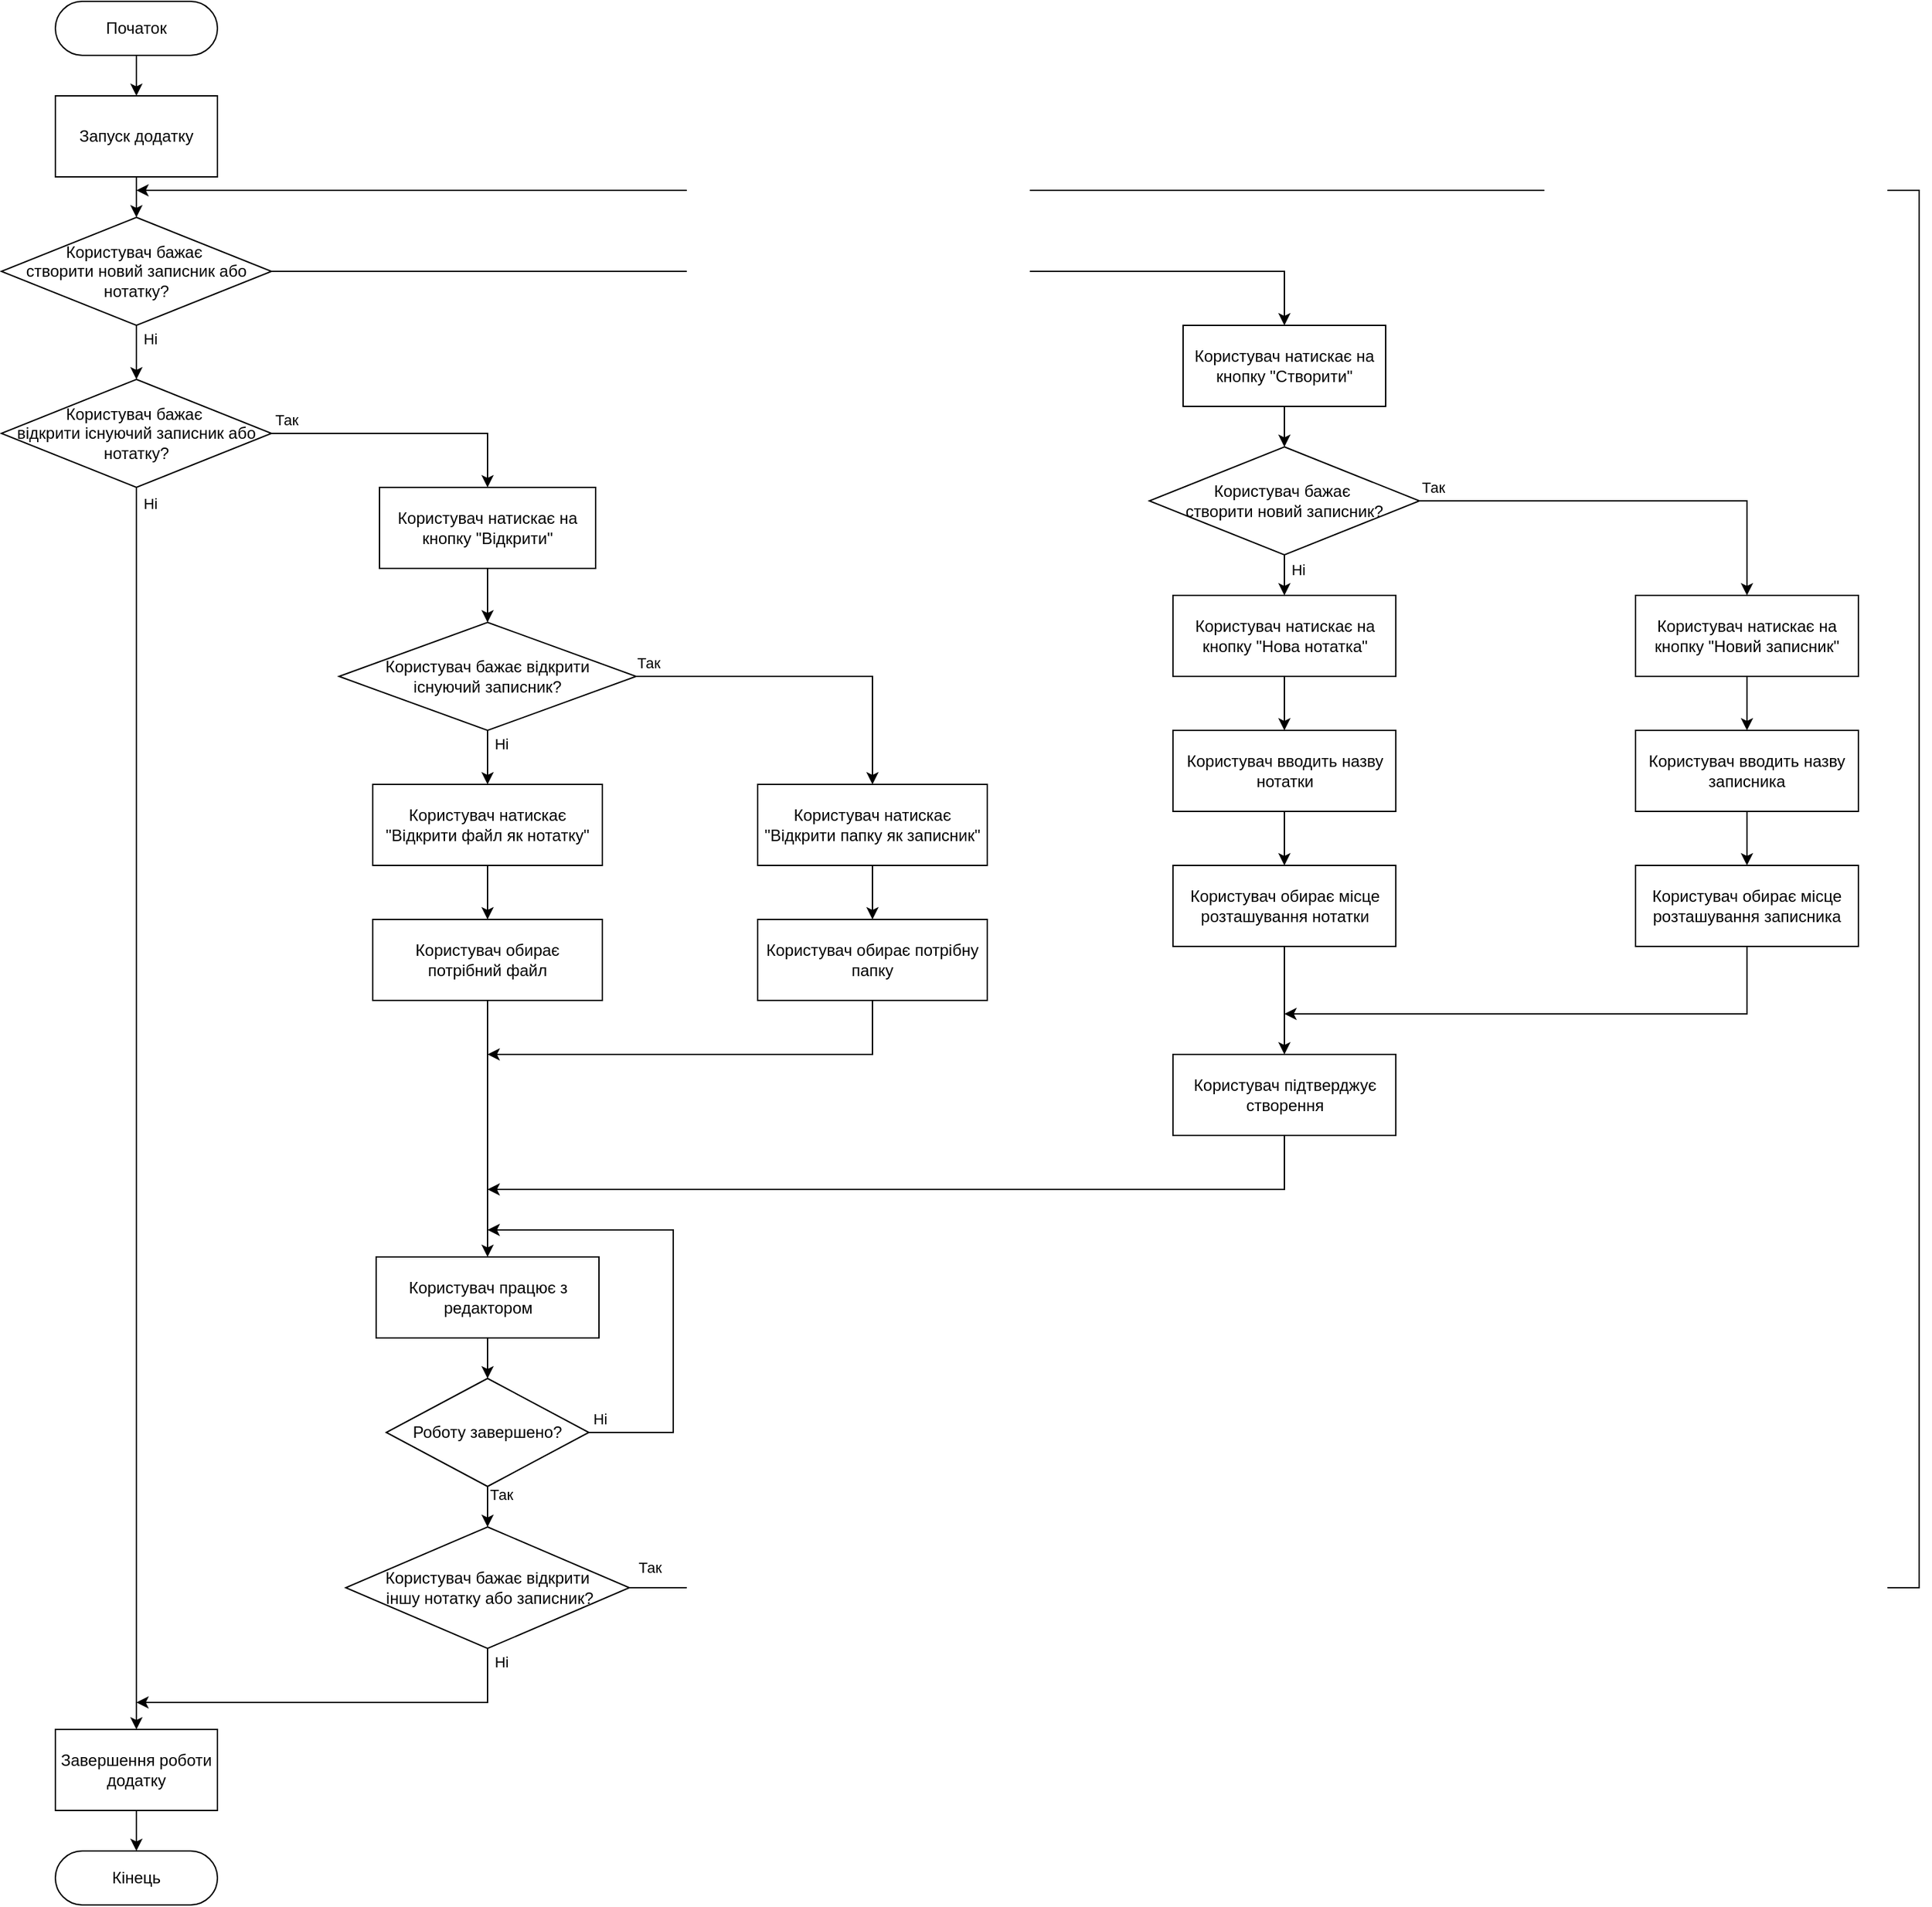 <mxfile version="24.7.7">
  <diagram name="Page-1" id="Ag_8sbpp-kL82JRSepO8">
    <mxGraphModel dx="1615" dy="857" grid="1" gridSize="10" guides="1" tooltips="1" connect="1" arrows="1" fold="1" page="1" pageScale="1" pageWidth="850" pageHeight="1100" math="0" shadow="0">
      <root>
        <mxCell id="0" />
        <mxCell id="1" parent="0" />
        <mxCell id="JePZ0B1ACnDFfTxIZQz5-25" value="" style="edgeStyle=orthogonalEdgeStyle;rounded=0;orthogonalLoop=1;jettySize=auto;html=1;" parent="1" source="JePZ0B1ACnDFfTxIZQz5-1" target="JePZ0B1ACnDFfTxIZQz5-5" edge="1">
          <mxGeometry relative="1" as="geometry" />
        </mxCell>
        <mxCell id="JePZ0B1ACnDFfTxIZQz5-1" value="Початок" style="rounded=1;whiteSpace=wrap;html=1;arcSize=50;" parent="1" vertex="1">
          <mxGeometry x="360" y="120" width="120" height="40" as="geometry" />
        </mxCell>
        <mxCell id="JePZ0B1ACnDFfTxIZQz5-2" value="Кінець" style="rounded=1;whiteSpace=wrap;html=1;arcSize=50;" parent="1" vertex="1">
          <mxGeometry x="360" y="1490" width="120" height="40" as="geometry" />
        </mxCell>
        <mxCell id="Md1Mmbe4wTRUkbsE_4f0-4" style="edgeStyle=orthogonalEdgeStyle;rounded=0;orthogonalLoop=1;jettySize=auto;html=1;entryX=0.5;entryY=0;entryDx=0;entryDy=0;" parent="1" source="JePZ0B1ACnDFfTxIZQz5-5" target="Md1Mmbe4wTRUkbsE_4f0-1" edge="1">
          <mxGeometry relative="1" as="geometry" />
        </mxCell>
        <mxCell id="JePZ0B1ACnDFfTxIZQz5-5" value="Запуск додатку" style="rounded=0;whiteSpace=wrap;html=1;" parent="1" vertex="1">
          <mxGeometry x="360" y="190" width="120" height="60" as="geometry" />
        </mxCell>
        <mxCell id="Md1Mmbe4wTRUkbsE_4f0-3" value="" style="edgeStyle=orthogonalEdgeStyle;rounded=0;orthogonalLoop=1;jettySize=auto;html=1;" parent="1" source="Md1Mmbe4wTRUkbsE_4f0-1" target="Md1Mmbe4wTRUkbsE_4f0-2" edge="1">
          <mxGeometry relative="1" as="geometry" />
        </mxCell>
        <mxCell id="Md1Mmbe4wTRUkbsE_4f0-5" value="Ні" style="edgeLabel;html=1;align=center;verticalAlign=middle;resizable=0;points=[];" parent="Md1Mmbe4wTRUkbsE_4f0-3" vertex="1" connectable="0">
          <mxGeometry x="-0.356" relative="1" as="geometry">
            <mxPoint x="10" y="-3" as="offset" />
          </mxGeometry>
        </mxCell>
        <mxCell id="Md1Mmbe4wTRUkbsE_4f0-12" style="edgeStyle=orthogonalEdgeStyle;rounded=0;orthogonalLoop=1;jettySize=auto;html=1;entryX=0.5;entryY=0;entryDx=0;entryDy=0;" parent="1" source="Md1Mmbe4wTRUkbsE_4f0-1" target="Md1Mmbe4wTRUkbsE_4f0-10" edge="1">
          <mxGeometry relative="1" as="geometry" />
        </mxCell>
        <mxCell id="Md1Mmbe4wTRUkbsE_4f0-1" value="Користувач бажає&amp;nbsp;&lt;div&gt;створити новий записник або нотатку?&lt;/div&gt;" style="rhombus;whiteSpace=wrap;html=1;" parent="1" vertex="1">
          <mxGeometry x="320" y="280" width="200" height="80" as="geometry" />
        </mxCell>
        <mxCell id="Md1Mmbe4wTRUkbsE_4f0-7" value="" style="edgeStyle=orthogonalEdgeStyle;rounded=0;orthogonalLoop=1;jettySize=auto;html=1;" parent="1" source="Md1Mmbe4wTRUkbsE_4f0-2" target="Md1Mmbe4wTRUkbsE_4f0-6" edge="1">
          <mxGeometry relative="1" as="geometry" />
        </mxCell>
        <mxCell id="Md1Mmbe4wTRUkbsE_4f0-9" value="Ні" style="edgeLabel;html=1;align=center;verticalAlign=middle;resizable=0;points=[];" parent="Md1Mmbe4wTRUkbsE_4f0-7" vertex="1" connectable="0">
          <mxGeometry x="-0.883" relative="1" as="geometry">
            <mxPoint x="10" y="-42" as="offset" />
          </mxGeometry>
        </mxCell>
        <mxCell id="Md1Mmbe4wTRUkbsE_4f0-43" value="" style="edgeStyle=orthogonalEdgeStyle;rounded=0;orthogonalLoop=1;jettySize=auto;html=1;" parent="1" source="Md1Mmbe4wTRUkbsE_4f0-2" target="Md1Mmbe4wTRUkbsE_4f0-42" edge="1">
          <mxGeometry relative="1" as="geometry">
            <Array as="points">
              <mxPoint x="680" y="440" />
            </Array>
          </mxGeometry>
        </mxCell>
        <mxCell id="Md1Mmbe4wTRUkbsE_4f0-61" value="Так" style="edgeLabel;html=1;align=center;verticalAlign=middle;resizable=0;points=[];" parent="Md1Mmbe4wTRUkbsE_4f0-43" vertex="1" connectable="0">
          <mxGeometry x="-0.896" y="-1" relative="1" as="geometry">
            <mxPoint y="-11" as="offset" />
          </mxGeometry>
        </mxCell>
        <mxCell id="Md1Mmbe4wTRUkbsE_4f0-2" value="Користувач бажає&amp;nbsp;&lt;div&gt;відкрити існуючий записник або нотатку?&lt;/div&gt;" style="rhombus;whiteSpace=wrap;html=1;" parent="1" vertex="1">
          <mxGeometry x="320" y="400" width="200" height="80" as="geometry" />
        </mxCell>
        <mxCell id="Md1Mmbe4wTRUkbsE_4f0-8" style="edgeStyle=orthogonalEdgeStyle;rounded=0;orthogonalLoop=1;jettySize=auto;html=1;entryX=0.5;entryY=0;entryDx=0;entryDy=0;" parent="1" source="Md1Mmbe4wTRUkbsE_4f0-6" target="JePZ0B1ACnDFfTxIZQz5-2" edge="1">
          <mxGeometry relative="1" as="geometry" />
        </mxCell>
        <mxCell id="Md1Mmbe4wTRUkbsE_4f0-6" value="Завершення роботи додатку" style="whiteSpace=wrap;html=1;" parent="1" vertex="1">
          <mxGeometry x="360" y="1400" width="120" height="60" as="geometry" />
        </mxCell>
        <mxCell id="Md1Mmbe4wTRUkbsE_4f0-15" style="edgeStyle=orthogonalEdgeStyle;rounded=0;orthogonalLoop=1;jettySize=auto;html=1;entryX=0.5;entryY=0;entryDx=0;entryDy=0;" parent="1" source="Md1Mmbe4wTRUkbsE_4f0-10" target="Md1Mmbe4wTRUkbsE_4f0-14" edge="1">
          <mxGeometry relative="1" as="geometry" />
        </mxCell>
        <mxCell id="Md1Mmbe4wTRUkbsE_4f0-10" value="Користувач натискає на кнопку &quot;Створити&quot;" style="whiteSpace=wrap;html=1;" parent="1" vertex="1">
          <mxGeometry x="1195" y="360" width="150" height="60" as="geometry" />
        </mxCell>
        <mxCell id="Md1Mmbe4wTRUkbsE_4f0-17" value="" style="edgeStyle=orthogonalEdgeStyle;rounded=0;orthogonalLoop=1;jettySize=auto;html=1;" parent="1" source="Md1Mmbe4wTRUkbsE_4f0-14" target="Md1Mmbe4wTRUkbsE_4f0-16" edge="1">
          <mxGeometry relative="1" as="geometry" />
        </mxCell>
        <mxCell id="Md1Mmbe4wTRUkbsE_4f0-62" value="Ні" style="edgeLabel;html=1;align=center;verticalAlign=middle;resizable=0;points=[];" parent="Md1Mmbe4wTRUkbsE_4f0-17" vertex="1" connectable="0">
          <mxGeometry x="-0.741" relative="1" as="geometry">
            <mxPoint x="10" y="4" as="offset" />
          </mxGeometry>
        </mxCell>
        <mxCell id="Md1Mmbe4wTRUkbsE_4f0-35" style="edgeStyle=orthogonalEdgeStyle;rounded=0;orthogonalLoop=1;jettySize=auto;html=1;entryX=0.5;entryY=0;entryDx=0;entryDy=0;" parent="1" source="Md1Mmbe4wTRUkbsE_4f0-14" target="Md1Mmbe4wTRUkbsE_4f0-36" edge="1">
          <mxGeometry relative="1" as="geometry">
            <mxPoint x="1630" y="550" as="targetPoint" />
          </mxGeometry>
        </mxCell>
        <mxCell id="Md1Mmbe4wTRUkbsE_4f0-63" value="Так" style="edgeLabel;html=1;align=center;verticalAlign=middle;resizable=0;points=[];" parent="Md1Mmbe4wTRUkbsE_4f0-35" vertex="1" connectable="0">
          <mxGeometry x="-0.904" y="1" relative="1" as="geometry">
            <mxPoint x="-5" y="-9" as="offset" />
          </mxGeometry>
        </mxCell>
        <mxCell id="Md1Mmbe4wTRUkbsE_4f0-14" value="Користувач бажає&amp;nbsp;&lt;div&gt;створити новий записник?&lt;/div&gt;" style="rhombus;whiteSpace=wrap;html=1;" parent="1" vertex="1">
          <mxGeometry x="1170" y="450" width="200" height="80" as="geometry" />
        </mxCell>
        <mxCell id="Md1Mmbe4wTRUkbsE_4f0-19" value="" style="edgeStyle=orthogonalEdgeStyle;rounded=0;orthogonalLoop=1;jettySize=auto;html=1;" parent="1" source="Md1Mmbe4wTRUkbsE_4f0-16" target="Md1Mmbe4wTRUkbsE_4f0-18" edge="1">
          <mxGeometry relative="1" as="geometry" />
        </mxCell>
        <mxCell id="Md1Mmbe4wTRUkbsE_4f0-16" value="Користувач натискає на кнопку &quot;Нова нотатка&quot;" style="whiteSpace=wrap;html=1;" parent="1" vertex="1">
          <mxGeometry x="1187.5" y="560" width="165" height="60" as="geometry" />
        </mxCell>
        <mxCell id="Md1Mmbe4wTRUkbsE_4f0-22" value="" style="edgeStyle=orthogonalEdgeStyle;rounded=0;orthogonalLoop=1;jettySize=auto;html=1;" parent="1" source="Md1Mmbe4wTRUkbsE_4f0-18" target="Md1Mmbe4wTRUkbsE_4f0-21" edge="1">
          <mxGeometry relative="1" as="geometry" />
        </mxCell>
        <mxCell id="Md1Mmbe4wTRUkbsE_4f0-18" value="Користувач вводить назву нотатки" style="whiteSpace=wrap;html=1;" parent="1" vertex="1">
          <mxGeometry x="1187.5" y="660" width="165" height="60" as="geometry" />
        </mxCell>
        <mxCell id="Md1Mmbe4wTRUkbsE_4f0-24" value="" style="edgeStyle=orthogonalEdgeStyle;rounded=0;orthogonalLoop=1;jettySize=auto;html=1;" parent="1" source="Md1Mmbe4wTRUkbsE_4f0-21" target="Md1Mmbe4wTRUkbsE_4f0-23" edge="1">
          <mxGeometry relative="1" as="geometry" />
        </mxCell>
        <mxCell id="Md1Mmbe4wTRUkbsE_4f0-21" value="Користувач обирає місце розташування нотатки" style="whiteSpace=wrap;html=1;" parent="1" vertex="1">
          <mxGeometry x="1187.5" y="760" width="165" height="60" as="geometry" />
        </mxCell>
        <mxCell id="Md1Mmbe4wTRUkbsE_4f0-58" style="edgeStyle=orthogonalEdgeStyle;rounded=0;orthogonalLoop=1;jettySize=auto;html=1;" parent="1" source="Md1Mmbe4wTRUkbsE_4f0-23" edge="1">
          <mxGeometry relative="1" as="geometry">
            <mxPoint x="680" y="1000.0" as="targetPoint" />
            <Array as="points">
              <mxPoint x="1270" y="1000" />
            </Array>
          </mxGeometry>
        </mxCell>
        <mxCell id="Md1Mmbe4wTRUkbsE_4f0-23" value="Користувач підтверджує створення" style="whiteSpace=wrap;html=1;" parent="1" vertex="1">
          <mxGeometry x="1187.5" y="900" width="165" height="60" as="geometry" />
        </mxCell>
        <mxCell id="Md1Mmbe4wTRUkbsE_4f0-30" value="" style="edgeStyle=orthogonalEdgeStyle;rounded=0;orthogonalLoop=1;jettySize=auto;html=1;" parent="1" source="Md1Mmbe4wTRUkbsE_4f0-25" target="Md1Mmbe4wTRUkbsE_4f0-29" edge="1">
          <mxGeometry relative="1" as="geometry" />
        </mxCell>
        <mxCell id="Md1Mmbe4wTRUkbsE_4f0-25" value="Користувач працює з редактором" style="whiteSpace=wrap;html=1;" parent="1" vertex="1">
          <mxGeometry x="597.5" y="1050" width="165" height="60" as="geometry" />
        </mxCell>
        <mxCell id="Md1Mmbe4wTRUkbsE_4f0-33" style="edgeStyle=orthogonalEdgeStyle;rounded=0;orthogonalLoop=1;jettySize=auto;html=1;" parent="1" source="Md1Mmbe4wTRUkbsE_4f0-29" edge="1">
          <mxGeometry relative="1" as="geometry">
            <mxPoint x="680" y="1030" as="targetPoint" />
            <Array as="points">
              <mxPoint x="817.5" y="1180" />
              <mxPoint x="817.5" y="1030" />
            </Array>
          </mxGeometry>
        </mxCell>
        <mxCell id="Md1Mmbe4wTRUkbsE_4f0-34" value="Ні" style="edgeLabel;html=1;align=center;verticalAlign=middle;resizable=0;points=[];" parent="Md1Mmbe4wTRUkbsE_4f0-33" vertex="1" connectable="0">
          <mxGeometry x="-0.933" y="2" relative="1" as="geometry">
            <mxPoint x="-4" y="-8" as="offset" />
          </mxGeometry>
        </mxCell>
        <mxCell id="yAgoXC_QvEYgjMlbi4QL-2" style="edgeStyle=orthogonalEdgeStyle;rounded=0;orthogonalLoop=1;jettySize=auto;html=1;entryX=0.5;entryY=0;entryDx=0;entryDy=0;" edge="1" parent="1" source="Md1Mmbe4wTRUkbsE_4f0-29" target="yAgoXC_QvEYgjMlbi4QL-1">
          <mxGeometry relative="1" as="geometry" />
        </mxCell>
        <mxCell id="yAgoXC_QvEYgjMlbi4QL-3" value="Так" style="edgeLabel;html=1;align=center;verticalAlign=middle;resizable=0;points=[];" vertex="1" connectable="0" parent="yAgoXC_QvEYgjMlbi4QL-2">
          <mxGeometry x="-0.763" relative="1" as="geometry">
            <mxPoint x="10" as="offset" />
          </mxGeometry>
        </mxCell>
        <mxCell id="Md1Mmbe4wTRUkbsE_4f0-29" value="Роботу завершено?" style="rhombus;whiteSpace=wrap;html=1;" parent="1" vertex="1">
          <mxGeometry x="605" y="1140" width="150" height="80" as="geometry" />
        </mxCell>
        <mxCell id="Md1Mmbe4wTRUkbsE_4f0-38" value="" style="edgeStyle=orthogonalEdgeStyle;rounded=0;orthogonalLoop=1;jettySize=auto;html=1;" parent="1" source="Md1Mmbe4wTRUkbsE_4f0-36" target="Md1Mmbe4wTRUkbsE_4f0-37" edge="1">
          <mxGeometry relative="1" as="geometry" />
        </mxCell>
        <mxCell id="Md1Mmbe4wTRUkbsE_4f0-36" value="Користувач натискає на кнопку &quot;Новий записник&quot;" style="whiteSpace=wrap;html=1;" parent="1" vertex="1">
          <mxGeometry x="1530" y="560" width="165" height="60" as="geometry" />
        </mxCell>
        <mxCell id="Md1Mmbe4wTRUkbsE_4f0-40" value="" style="edgeStyle=orthogonalEdgeStyle;rounded=0;orthogonalLoop=1;jettySize=auto;html=1;" parent="1" source="Md1Mmbe4wTRUkbsE_4f0-37" target="Md1Mmbe4wTRUkbsE_4f0-39" edge="1">
          <mxGeometry relative="1" as="geometry" />
        </mxCell>
        <mxCell id="Md1Mmbe4wTRUkbsE_4f0-37" value="Користувач вводить назву записника" style="whiteSpace=wrap;html=1;" parent="1" vertex="1">
          <mxGeometry x="1530" y="660" width="165" height="60" as="geometry" />
        </mxCell>
        <mxCell id="Md1Mmbe4wTRUkbsE_4f0-41" style="edgeStyle=orthogonalEdgeStyle;rounded=0;orthogonalLoop=1;jettySize=auto;html=1;" parent="1" source="Md1Mmbe4wTRUkbsE_4f0-39" edge="1">
          <mxGeometry relative="1" as="geometry">
            <mxPoint x="1270" y="870" as="targetPoint" />
            <Array as="points">
              <mxPoint x="1612" y="870" />
            </Array>
          </mxGeometry>
        </mxCell>
        <mxCell id="Md1Mmbe4wTRUkbsE_4f0-39" value="Користувач обирає місце розташування записника" style="whiteSpace=wrap;html=1;" parent="1" vertex="1">
          <mxGeometry x="1530" y="760" width="165" height="60" as="geometry" />
        </mxCell>
        <mxCell id="Md1Mmbe4wTRUkbsE_4f0-45" style="edgeStyle=orthogonalEdgeStyle;rounded=0;orthogonalLoop=1;jettySize=auto;html=1;entryX=0.5;entryY=0;entryDx=0;entryDy=0;" parent="1" source="Md1Mmbe4wTRUkbsE_4f0-42" target="Md1Mmbe4wTRUkbsE_4f0-44" edge="1">
          <mxGeometry relative="1" as="geometry" />
        </mxCell>
        <mxCell id="Md1Mmbe4wTRUkbsE_4f0-42" value="Користувач натискає на кнопку &quot;Відкрити&quot;" style="whiteSpace=wrap;html=1;" parent="1" vertex="1">
          <mxGeometry x="600" y="480" width="160" height="60" as="geometry" />
        </mxCell>
        <mxCell id="Md1Mmbe4wTRUkbsE_4f0-49" value="" style="edgeStyle=orthogonalEdgeStyle;rounded=0;orthogonalLoop=1;jettySize=auto;html=1;" parent="1" source="Md1Mmbe4wTRUkbsE_4f0-44" target="Md1Mmbe4wTRUkbsE_4f0-48" edge="1">
          <mxGeometry relative="1" as="geometry" />
        </mxCell>
        <mxCell id="Md1Mmbe4wTRUkbsE_4f0-59" value="Ні" style="edgeLabel;html=1;align=center;verticalAlign=middle;resizable=0;points=[];" parent="Md1Mmbe4wTRUkbsE_4f0-49" vertex="1" connectable="0">
          <mxGeometry x="-0.339" y="-2" relative="1" as="geometry">
            <mxPoint x="12" y="-3" as="offset" />
          </mxGeometry>
        </mxCell>
        <mxCell id="Md1Mmbe4wTRUkbsE_4f0-54" value="" style="edgeStyle=orthogonalEdgeStyle;rounded=0;orthogonalLoop=1;jettySize=auto;html=1;" parent="1" source="Md1Mmbe4wTRUkbsE_4f0-44" target="Md1Mmbe4wTRUkbsE_4f0-53" edge="1">
          <mxGeometry relative="1" as="geometry" />
        </mxCell>
        <mxCell id="Md1Mmbe4wTRUkbsE_4f0-60" value="Так" style="edgeLabel;html=1;align=center;verticalAlign=middle;resizable=0;points=[];" parent="Md1Mmbe4wTRUkbsE_4f0-54" vertex="1" connectable="0">
          <mxGeometry x="-0.929" y="1" relative="1" as="geometry">
            <mxPoint y="-9" as="offset" />
          </mxGeometry>
        </mxCell>
        <mxCell id="Md1Mmbe4wTRUkbsE_4f0-44" value="Користувач бажає&amp;nbsp;&lt;span style=&quot;background-color: initial;&quot;&gt;відкрити&lt;/span&gt;&lt;div&gt;&lt;span style=&quot;background-color: initial;&quot;&gt;існуючий записник?&lt;/span&gt;&lt;/div&gt;" style="rhombus;whiteSpace=wrap;html=1;" parent="1" vertex="1">
          <mxGeometry x="570" y="580" width="220" height="80" as="geometry" />
        </mxCell>
        <mxCell id="Md1Mmbe4wTRUkbsE_4f0-51" value="" style="edgeStyle=orthogonalEdgeStyle;rounded=0;orthogonalLoop=1;jettySize=auto;html=1;" parent="1" source="Md1Mmbe4wTRUkbsE_4f0-48" target="Md1Mmbe4wTRUkbsE_4f0-50" edge="1">
          <mxGeometry relative="1" as="geometry" />
        </mxCell>
        <mxCell id="Md1Mmbe4wTRUkbsE_4f0-48" value="Користувач натискає &quot;Відкрити файл як нотатку&quot;" style="whiteSpace=wrap;html=1;" parent="1" vertex="1">
          <mxGeometry x="595" y="700" width="170" height="60" as="geometry" />
        </mxCell>
        <mxCell id="Md1Mmbe4wTRUkbsE_4f0-52" style="edgeStyle=orthogonalEdgeStyle;rounded=0;orthogonalLoop=1;jettySize=auto;html=1;entryX=0.5;entryY=0;entryDx=0;entryDy=0;" parent="1" source="Md1Mmbe4wTRUkbsE_4f0-50" target="Md1Mmbe4wTRUkbsE_4f0-25" edge="1">
          <mxGeometry relative="1" as="geometry" />
        </mxCell>
        <mxCell id="Md1Mmbe4wTRUkbsE_4f0-50" value="Користувач обирає&lt;div&gt;потрібний файл&lt;/div&gt;" style="whiteSpace=wrap;html=1;" parent="1" vertex="1">
          <mxGeometry x="595" y="800" width="170" height="60" as="geometry" />
        </mxCell>
        <mxCell id="Md1Mmbe4wTRUkbsE_4f0-56" value="" style="edgeStyle=orthogonalEdgeStyle;rounded=0;orthogonalLoop=1;jettySize=auto;html=1;" parent="1" source="Md1Mmbe4wTRUkbsE_4f0-53" target="Md1Mmbe4wTRUkbsE_4f0-55" edge="1">
          <mxGeometry relative="1" as="geometry" />
        </mxCell>
        <mxCell id="Md1Mmbe4wTRUkbsE_4f0-53" value="Користувач натискає &quot;Відкрити папку як записник&quot;" style="whiteSpace=wrap;html=1;" parent="1" vertex="1">
          <mxGeometry x="880" y="700" width="170" height="60" as="geometry" />
        </mxCell>
        <mxCell id="Md1Mmbe4wTRUkbsE_4f0-57" style="edgeStyle=orthogonalEdgeStyle;rounded=0;orthogonalLoop=1;jettySize=auto;html=1;" parent="1" source="Md1Mmbe4wTRUkbsE_4f0-55" edge="1">
          <mxGeometry relative="1" as="geometry">
            <mxPoint x="680" y="900" as="targetPoint" />
            <Array as="points">
              <mxPoint x="965" y="900" />
              <mxPoint x="680" y="900" />
            </Array>
          </mxGeometry>
        </mxCell>
        <mxCell id="Md1Mmbe4wTRUkbsE_4f0-55" value="Користувач обирає потрібну папку" style="whiteSpace=wrap;html=1;" parent="1" vertex="1">
          <mxGeometry x="880" y="800" width="170" height="60" as="geometry" />
        </mxCell>
        <mxCell id="yAgoXC_QvEYgjMlbi4QL-4" style="edgeStyle=orthogonalEdgeStyle;rounded=0;orthogonalLoop=1;jettySize=auto;html=1;" edge="1" parent="1" source="yAgoXC_QvEYgjMlbi4QL-1">
          <mxGeometry relative="1" as="geometry">
            <mxPoint x="420" y="1380" as="targetPoint" />
            <Array as="points">
              <mxPoint x="680" y="1380" />
            </Array>
          </mxGeometry>
        </mxCell>
        <mxCell id="yAgoXC_QvEYgjMlbi4QL-5" value="Ні" style="edgeLabel;html=1;align=center;verticalAlign=middle;resizable=0;points=[];" vertex="1" connectable="0" parent="yAgoXC_QvEYgjMlbi4QL-4">
          <mxGeometry x="-0.92" relative="1" as="geometry">
            <mxPoint x="10" y="-2" as="offset" />
          </mxGeometry>
        </mxCell>
        <mxCell id="yAgoXC_QvEYgjMlbi4QL-6" style="edgeStyle=orthogonalEdgeStyle;rounded=0;orthogonalLoop=1;jettySize=auto;html=1;" edge="1" parent="1" source="yAgoXC_QvEYgjMlbi4QL-1">
          <mxGeometry relative="1" as="geometry">
            <mxPoint x="420" y="260" as="targetPoint" />
            <Array as="points">
              <mxPoint x="1740" y="1295" />
              <mxPoint x="1740" y="260" />
            </Array>
          </mxGeometry>
        </mxCell>
        <mxCell id="yAgoXC_QvEYgjMlbi4QL-7" value="Так" style="edgeLabel;html=1;align=center;verticalAlign=middle;resizable=0;points=[];" vertex="1" connectable="0" parent="yAgoXC_QvEYgjMlbi4QL-6">
          <mxGeometry x="-0.989" relative="1" as="geometry">
            <mxPoint x="-3" y="-15" as="offset" />
          </mxGeometry>
        </mxCell>
        <mxCell id="yAgoXC_QvEYgjMlbi4QL-1" value="Користувач бажає відкрити&lt;div&gt;&amp;nbsp;іншу нотатку або записник?&lt;/div&gt;" style="rhombus;whiteSpace=wrap;html=1;" vertex="1" parent="1">
          <mxGeometry x="575" y="1250" width="210" height="90" as="geometry" />
        </mxCell>
      </root>
    </mxGraphModel>
  </diagram>
</mxfile>
